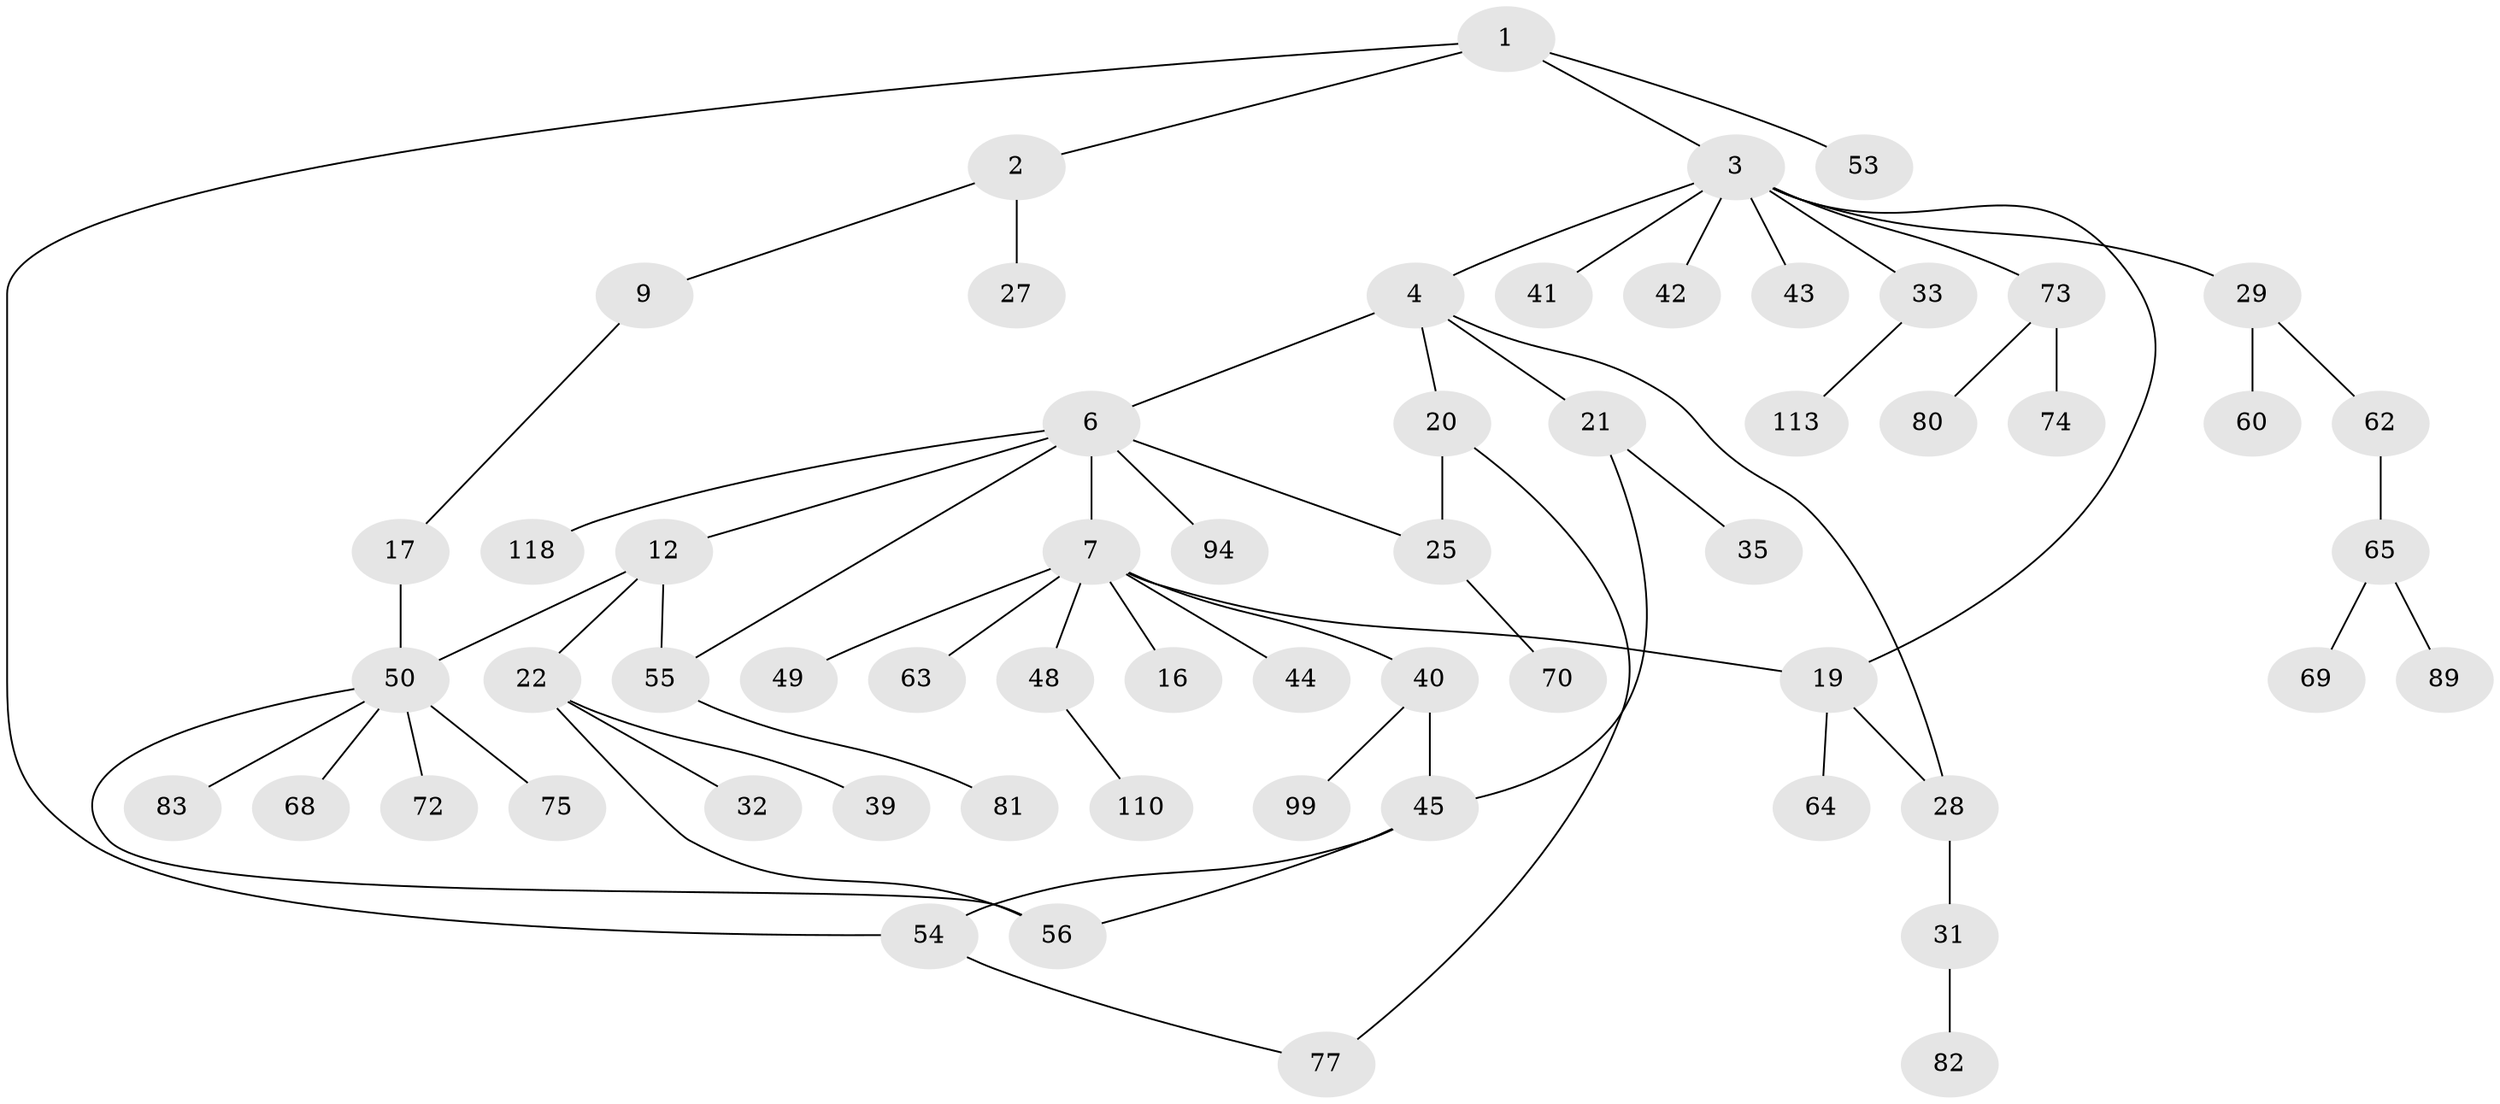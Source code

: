 // original degree distribution, {4: 0.1016949152542373, 3: 0.15254237288135594, 6: 0.03389830508474576, 2: 0.2711864406779661, 5: 0.025423728813559324, 1: 0.4152542372881356}
// Generated by graph-tools (version 1.1) at 2025/13/03/09/25 04:13:25]
// undirected, 59 vertices, 68 edges
graph export_dot {
graph [start="1"]
  node [color=gray90,style=filled];
  1;
  2;
  3 [super="+18+10+23+11"];
  4 [super="+5+15"];
  6 [super="+8"];
  7 [super="+24+13"];
  9 [super="+114+47+67+85"];
  12 [super="+14+92"];
  16 [super="+61+107"];
  17;
  19 [super="+26"];
  20 [super="+34"];
  21 [super="+46"];
  22 [super="+101"];
  25 [super="+30"];
  27;
  28 [super="+86"];
  29;
  31 [super="+38"];
  32;
  33;
  35;
  39 [super="+90+115"];
  40;
  41;
  42;
  43;
  44;
  45 [super="+71+88+100"];
  48 [super="+93"];
  49 [super="+51"];
  50 [super="+52+58+84"];
  53;
  54 [super="+59"];
  55 [super="+95"];
  56 [super="+116"];
  60;
  62;
  63 [super="+66"];
  64;
  65;
  68;
  69;
  70;
  72 [super="+109"];
  73;
  74;
  75;
  77 [super="+102+104+79"];
  80 [super="+112"];
  81;
  82;
  83;
  89;
  94;
  99;
  110;
  113;
  118;
  1 -- 2;
  1 -- 3;
  1 -- 53;
  1 -- 54;
  2 -- 9;
  2 -- 27;
  3 -- 4;
  3 -- 19;
  3 -- 33;
  3 -- 41;
  3 -- 43;
  3 -- 29;
  3 -- 42;
  3 -- 73;
  4 -- 6;
  4 -- 20;
  4 -- 21;
  4 -- 28;
  6 -- 7;
  6 -- 94;
  6 -- 55;
  6 -- 118;
  6 -- 25;
  6 -- 12;
  7 -- 16;
  7 -- 63;
  7 -- 48;
  7 -- 49;
  7 -- 19;
  7 -- 44;
  7 -- 40;
  9 -- 17;
  12 -- 50;
  12 -- 22;
  12 -- 55;
  17 -- 50;
  19 -- 28;
  19 -- 64;
  20 -- 25;
  20 -- 77;
  21 -- 35;
  21 -- 45;
  22 -- 32;
  22 -- 39;
  22 -- 56;
  25 -- 70;
  28 -- 31;
  29 -- 60;
  29 -- 62;
  31 -- 82;
  33 -- 113;
  40 -- 99;
  40 -- 45;
  45 -- 56;
  45 -- 54;
  48 -- 110;
  50 -- 68;
  50 -- 75;
  50 -- 72;
  50 -- 83;
  50 -- 56;
  54 -- 77;
  55 -- 81;
  62 -- 65;
  65 -- 69;
  65 -- 89;
  73 -- 74;
  73 -- 80;
}
